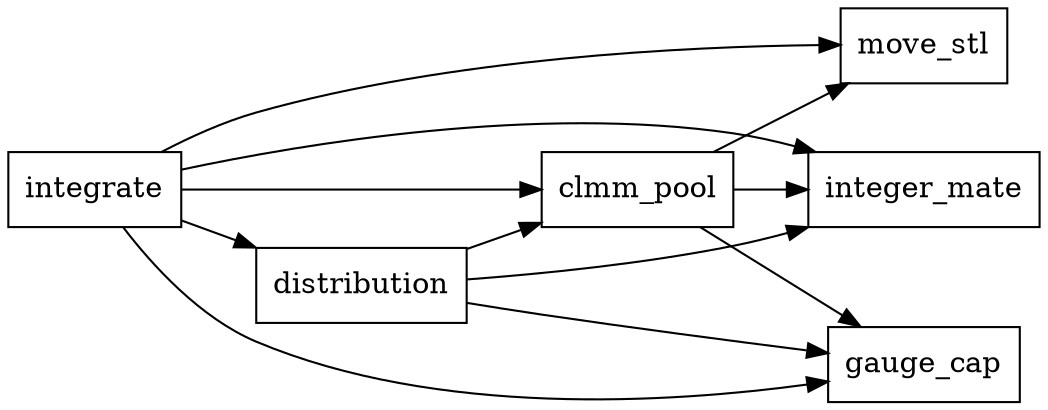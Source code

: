 digraph Dependencies {
    rankdir=LR;
    node [shape=box];

    // Nodes with no incoming dependencies
    "integrate";

    // Dependency relationships:
    "distribution" -> "clmm_pool";
    "integrate"    -> "clmm_pool";
    "integrate"    -> "distribution";

    "clmm_pool"    -> "move_stl";
    "integrate"    -> "move_stl";

    "clmm_pool"    -> "integer_mate";
    "integrate"    -> "integer_mate";
    "distribution"  -> "integer_mate";

    "clmm_pool"    -> "gauge_cap";
    "distribution" -> "gauge_cap";
    "integrate"    -> "gauge_cap";
}